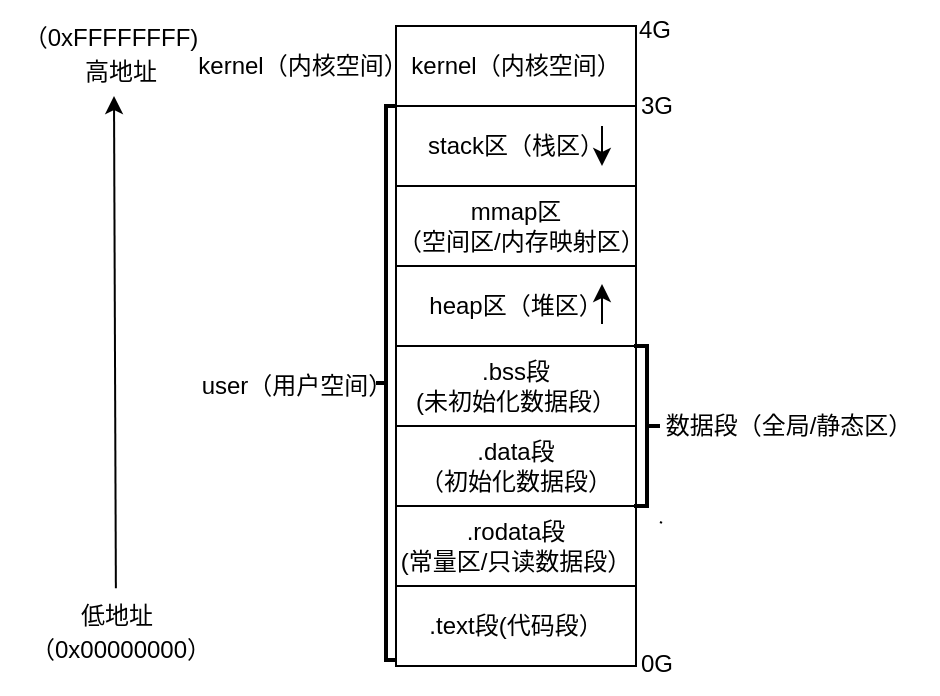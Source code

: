 <mxfile version="27.0.6">
  <diagram name="第 1 页" id="KK3FCtFLs3KHIXqktHmG">
    <mxGraphModel dx="983" dy="536" grid="1" gridSize="10" guides="1" tooltips="1" connect="1" arrows="1" fold="1" page="1" pageScale="1" pageWidth="827" pageHeight="1169" math="0" shadow="0">
      <root>
        <mxCell id="0" />
        <mxCell id="1" parent="0" />
        <mxCell id="WgZST6R4D_UCHKurKqY--1" value="kernel（内核空间）" style="rounded=0;whiteSpace=wrap;html=1;" parent="1" vertex="1">
          <mxGeometry x="290" y="153" width="120" height="40" as="geometry" />
        </mxCell>
        <mxCell id="WgZST6R4D_UCHKurKqY--2" value="" style="endArrow=classic;html=1;rounded=0;exitX=0.499;exitY=0.071;exitDx=0;exitDy=0;exitPerimeter=0;" parent="1" edge="1">
          <mxGeometry width="50" height="50" relative="1" as="geometry">
            <mxPoint x="149.94" y="434.13" as="sourcePoint" />
            <mxPoint x="149" y="188" as="targetPoint" />
          </mxGeometry>
        </mxCell>
        <mxCell id="WgZST6R4D_UCHKurKqY--3" value="stack区（栈区）" style="rounded=0;whiteSpace=wrap;html=1;" parent="1" vertex="1">
          <mxGeometry x="290" y="193" width="120" height="40" as="geometry" />
        </mxCell>
        <mxCell id="WgZST6R4D_UCHKurKqY--4" value="mmap区&lt;div&gt;（空间区/内存映射区）&lt;/div&gt;" style="rounded=0;whiteSpace=wrap;html=1;" parent="1" vertex="1">
          <mxGeometry x="290" y="233" width="120" height="40" as="geometry" />
        </mxCell>
        <mxCell id="WgZST6R4D_UCHKurKqY--5" value="heap区（堆区）" style="rounded=0;whiteSpace=wrap;html=1;" parent="1" vertex="1">
          <mxGeometry x="290" y="273" width="120" height="40" as="geometry" />
        </mxCell>
        <mxCell id="WgZST6R4D_UCHKurKqY--6" value=".b&lt;span style=&quot;background-color: transparent; color: light-dark(rgb(0, 0, 0), rgb(255, 255, 255));&quot;&gt;ss段&lt;/span&gt;&lt;div&gt;&lt;span style=&quot;background-color: transparent; color: light-dark(rgb(0, 0, 0), rgb(255, 255, 255));&quot;&gt;(未初始化数据段）&lt;/span&gt;&lt;/div&gt;" style="rounded=0;whiteSpace=wrap;html=1;" parent="1" vertex="1">
          <mxGeometry x="290" y="313" width="120" height="40" as="geometry" />
        </mxCell>
        <mxCell id="WgZST6R4D_UCHKurKqY--7" value=".data段&lt;br&gt;（初始化数据段）" style="rounded=0;whiteSpace=wrap;html=1;" parent="1" vertex="1">
          <mxGeometry x="290" y="353" width="120" height="40" as="geometry" />
        </mxCell>
        <mxCell id="u7OvfoyCI4l_xh0M7ZDs-1" value=".rodata段&lt;br&gt;(常量区/只读数据段）" style="rounded=0;whiteSpace=wrap;html=1;" parent="1" vertex="1">
          <mxGeometry x="290" y="393" width="120" height="40" as="geometry" />
        </mxCell>
        <mxCell id="u7OvfoyCI4l_xh0M7ZDs-2" value="高地址" style="text;html=1;align=center;verticalAlign=middle;resizable=0;points=[];autosize=1;strokeColor=none;fillColor=none;" parent="1" vertex="1">
          <mxGeometry x="122" y="161" width="60" height="30" as="geometry" />
        </mxCell>
        <mxCell id="u7OvfoyCI4l_xh0M7ZDs-5" value="" style="endArrow=classic;html=1;rounded=0;" parent="1" edge="1">
          <mxGeometry width="50" height="50" relative="1" as="geometry">
            <mxPoint x="393" y="203" as="sourcePoint" />
            <mxPoint x="393" y="223" as="targetPoint" />
          </mxGeometry>
        </mxCell>
        <mxCell id="u7OvfoyCI4l_xh0M7ZDs-7" value="" style="endArrow=classic;html=1;rounded=0;" parent="1" edge="1">
          <mxGeometry width="50" height="50" relative="1" as="geometry">
            <mxPoint x="393" y="302" as="sourcePoint" />
            <mxPoint x="393" y="282" as="targetPoint" />
          </mxGeometry>
        </mxCell>
        <mxCell id="u7OvfoyCI4l_xh0M7ZDs-8" value="低地址" style="text;html=1;align=center;verticalAlign=middle;resizable=0;points=[];autosize=1;strokeColor=none;fillColor=none;" parent="1" vertex="1">
          <mxGeometry x="120" y="433" width="60" height="30" as="geometry" />
        </mxCell>
        <mxCell id="u7OvfoyCI4l_xh0M7ZDs-9" value=".text段(代码段）" style="rounded=0;whiteSpace=wrap;html=1;" parent="1" vertex="1">
          <mxGeometry x="290" y="433" width="120" height="40" as="geometry" />
        </mxCell>
        <mxCell id="u7OvfoyCI4l_xh0M7ZDs-11" value="" style="strokeWidth=2;html=1;shape=mxgraph.flowchart.annotation_2;align=left;labelPosition=right;pointerEvents=1;direction=west;" parent="1" vertex="1">
          <mxGeometry x="409" y="313" width="13" height="80" as="geometry" />
        </mxCell>
        <mxCell id="u7OvfoyCI4l_xh0M7ZDs-14" value="数据段（全局/静态区）" style="text;html=1;align=center;verticalAlign=middle;resizable=0;points=[];autosize=1;strokeColor=none;fillColor=none;" parent="1" vertex="1">
          <mxGeometry x="411" y="338" width="150" height="30" as="geometry" />
        </mxCell>
        <mxCell id="u7OvfoyCI4l_xh0M7ZDs-15" value="（0xFFFFFFFF)" style="text;html=1;align=center;verticalAlign=middle;resizable=0;points=[];autosize=1;strokeColor=none;fillColor=none;" parent="1" vertex="1">
          <mxGeometry x="92" y="144" width="110" height="30" as="geometry" />
        </mxCell>
        <mxCell id="u7OvfoyCI4l_xh0M7ZDs-18" value="（0x00000000）" style="text;html=1;align=center;verticalAlign=middle;resizable=0;points=[];autosize=1;strokeColor=none;fillColor=none;" parent="1" vertex="1">
          <mxGeometry x="97" y="450" width="110" height="30" as="geometry" />
        </mxCell>
        <mxCell id="ya8oxxeAKjftJI1zyccY-8" value="4G" style="text;html=1;align=center;verticalAlign=middle;resizable=0;points=[];autosize=1;strokeColor=none;fillColor=none;" parent="1" vertex="1">
          <mxGeometry x="399" y="140" width="40" height="30" as="geometry" />
        </mxCell>
        <mxCell id="ya8oxxeAKjftJI1zyccY-9" value="3G" style="text;html=1;align=center;verticalAlign=middle;resizable=0;points=[];autosize=1;strokeColor=none;fillColor=none;" parent="1" vertex="1">
          <mxGeometry x="400" y="178" width="40" height="30" as="geometry" />
        </mxCell>
        <mxCell id="ya8oxxeAKjftJI1zyccY-10" value="0G" style="text;html=1;align=center;verticalAlign=middle;resizable=0;points=[];autosize=1;strokeColor=none;fillColor=none;" parent="1" vertex="1">
          <mxGeometry x="400" y="457" width="40" height="30" as="geometry" />
        </mxCell>
        <mxCell id="ya8oxxeAKjftJI1zyccY-26" value="" style="endArrow=none;html=1;rounded=0;" parent="1" edge="1">
          <mxGeometry width="50" height="50" relative="1" as="geometry">
            <mxPoint x="422" y="401" as="sourcePoint" />
            <mxPoint x="423" y="401.484" as="targetPoint" />
          </mxGeometry>
        </mxCell>
        <mxCell id="kNTeERKgsORHHhE6Im_L-1" value="kernel（内核空间）" style="text;html=1;align=center;verticalAlign=middle;resizable=0;points=[];autosize=1;strokeColor=none;fillColor=none;" parent="1" vertex="1">
          <mxGeometry x="178" y="158" width="130" height="30" as="geometry" />
        </mxCell>
        <mxCell id="kNTeERKgsORHHhE6Im_L-2" value="" style="strokeWidth=2;html=1;shape=mxgraph.flowchart.annotation_2;align=left;labelPosition=right;pointerEvents=1;" parent="1" vertex="1">
          <mxGeometry x="280" y="193" width="10" height="277" as="geometry" />
        </mxCell>
        <mxCell id="kNTeERKgsORHHhE6Im_L-3" value="user（用户空间）" style="text;html=1;align=center;verticalAlign=middle;resizable=0;points=[];autosize=1;strokeColor=none;fillColor=none;" parent="1" vertex="1">
          <mxGeometry x="180" y="318" width="120" height="30" as="geometry" />
        </mxCell>
      </root>
    </mxGraphModel>
  </diagram>
</mxfile>

